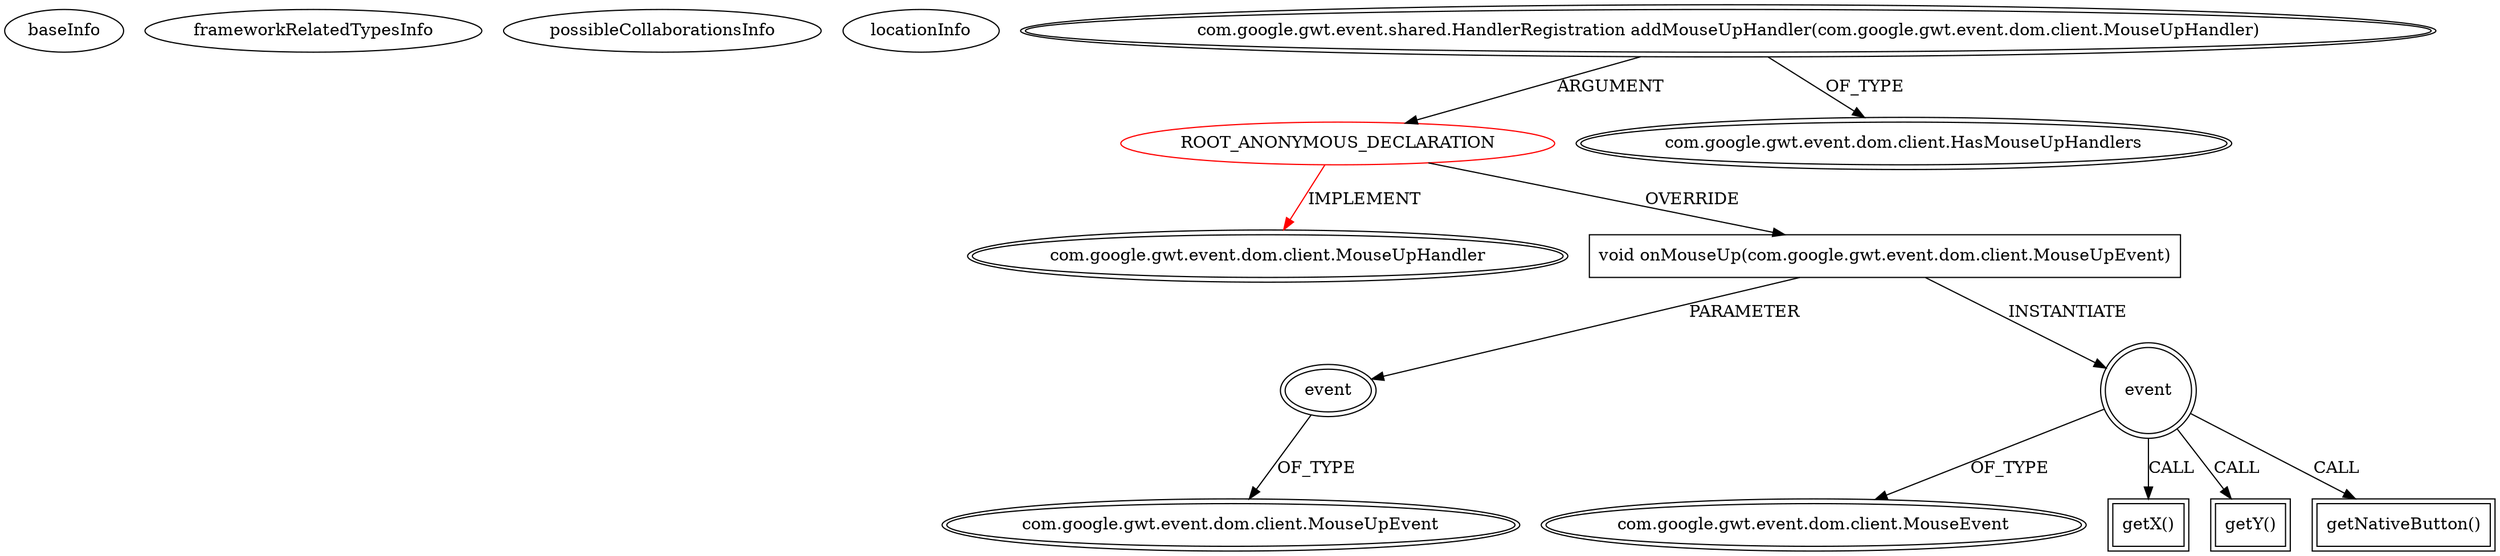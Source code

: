 digraph {
baseInfo[graphId=1373,category="extension_graph",isAnonymous=true,possibleRelation=false]
frameworkRelatedTypesInfo[0="com.google.gwt.event.dom.client.MouseUpHandler"]
possibleCollaborationsInfo[]
locationInfo[projectName="ghillairet-gef-gwt",filePath="/ghillairet-gef-gwt/gef-gwt-master/src/main/java/org/eclipse/swt/widgets/Widget.java",contextSignature="void addListeners()",graphId="1373"]
0[label="ROOT_ANONYMOUS_DECLARATION",vertexType="ROOT_ANONYMOUS_DECLARATION",isFrameworkType=false,color=red]
1[label="com.google.gwt.event.dom.client.MouseUpHandler",vertexType="FRAMEWORK_INTERFACE_TYPE",isFrameworkType=true,peripheries=2]
2[label="com.google.gwt.event.shared.HandlerRegistration addMouseUpHandler(com.google.gwt.event.dom.client.MouseUpHandler)",vertexType="OUTSIDE_CALL",isFrameworkType=true,peripheries=2]
3[label="com.google.gwt.event.dom.client.HasMouseUpHandlers",vertexType="FRAMEWORK_INTERFACE_TYPE",isFrameworkType=true,peripheries=2]
4[label="void onMouseUp(com.google.gwt.event.dom.client.MouseUpEvent)",vertexType="OVERRIDING_METHOD_DECLARATION",isFrameworkType=false,shape=box]
5[label="event",vertexType="PARAMETER_DECLARATION",isFrameworkType=true,peripheries=2]
6[label="com.google.gwt.event.dom.client.MouseUpEvent",vertexType="FRAMEWORK_CLASS_TYPE",isFrameworkType=true,peripheries=2]
7[label="event",vertexType="VARIABLE_EXPRESION",isFrameworkType=true,peripheries=2,shape=circle]
9[label="com.google.gwt.event.dom.client.MouseEvent",vertexType="FRAMEWORK_CLASS_TYPE",isFrameworkType=true,peripheries=2]
8[label="getX()",vertexType="INSIDE_CALL",isFrameworkType=true,peripheries=2,shape=box]
11[label="getY()",vertexType="INSIDE_CALL",isFrameworkType=true,peripheries=2,shape=box]
13[label="getNativeButton()",vertexType="INSIDE_CALL",isFrameworkType=true,peripheries=2,shape=box]
0->1[label="IMPLEMENT",color=red]
2->0[label="ARGUMENT"]
2->3[label="OF_TYPE"]
0->4[label="OVERRIDE"]
5->6[label="OF_TYPE"]
4->5[label="PARAMETER"]
4->7[label="INSTANTIATE"]
7->9[label="OF_TYPE"]
7->8[label="CALL"]
7->11[label="CALL"]
7->13[label="CALL"]
}
